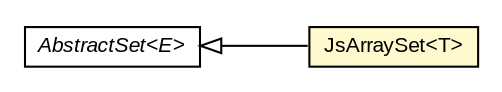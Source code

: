 #!/usr/local/bin/dot
#
# Class diagram 
# Generated by UMLGraph version R5_6-24-gf6e263 (http://www.umlgraph.org/)
#

digraph G {
	edge [fontname="arial",fontsize=10,labelfontname="arial",labelfontsize=10];
	node [fontname="arial",fontsize=10,shape=plaintext];
	nodesep=0.25;
	ranksep=0.5;
	rankdir=LR;
	// org.turbogwt.core.collections.client.JsArraySet<T>
	c204 [label=<<table title="org.turbogwt.core.collections.client.JsArraySet" border="0" cellborder="1" cellspacing="0" cellpadding="2" port="p" bgcolor="lemonChiffon" href="./JsArraySet.html">
		<tr><td><table border="0" cellspacing="0" cellpadding="1">
<tr><td align="center" balign="center"> JsArraySet&lt;T&gt; </td></tr>
		</table></td></tr>
		</table>>, URL="./JsArraySet.html", fontname="arial", fontcolor="black", fontsize=10.0];
	//org.turbogwt.core.collections.client.JsArraySet<T> extends java.util.AbstractSet<T>
	c219:p -> c204:p [dir=back,arrowtail=empty];
	// java.util.AbstractSet<E>
	c219 [label=<<table title="java.util.AbstractSet" border="0" cellborder="1" cellspacing="0" cellpadding="2" port="p" href="http://download.oracle.com/javase/7/docs/api/java/util/AbstractSet.html">
		<tr><td><table border="0" cellspacing="0" cellpadding="1">
<tr><td align="center" balign="center"><font face="arial italic"> AbstractSet&lt;E&gt; </font></td></tr>
		</table></td></tr>
		</table>>, URL="http://download.oracle.com/javase/7/docs/api/java/util/AbstractSet.html", fontname="arial", fontcolor="black", fontsize=10.0];
}

